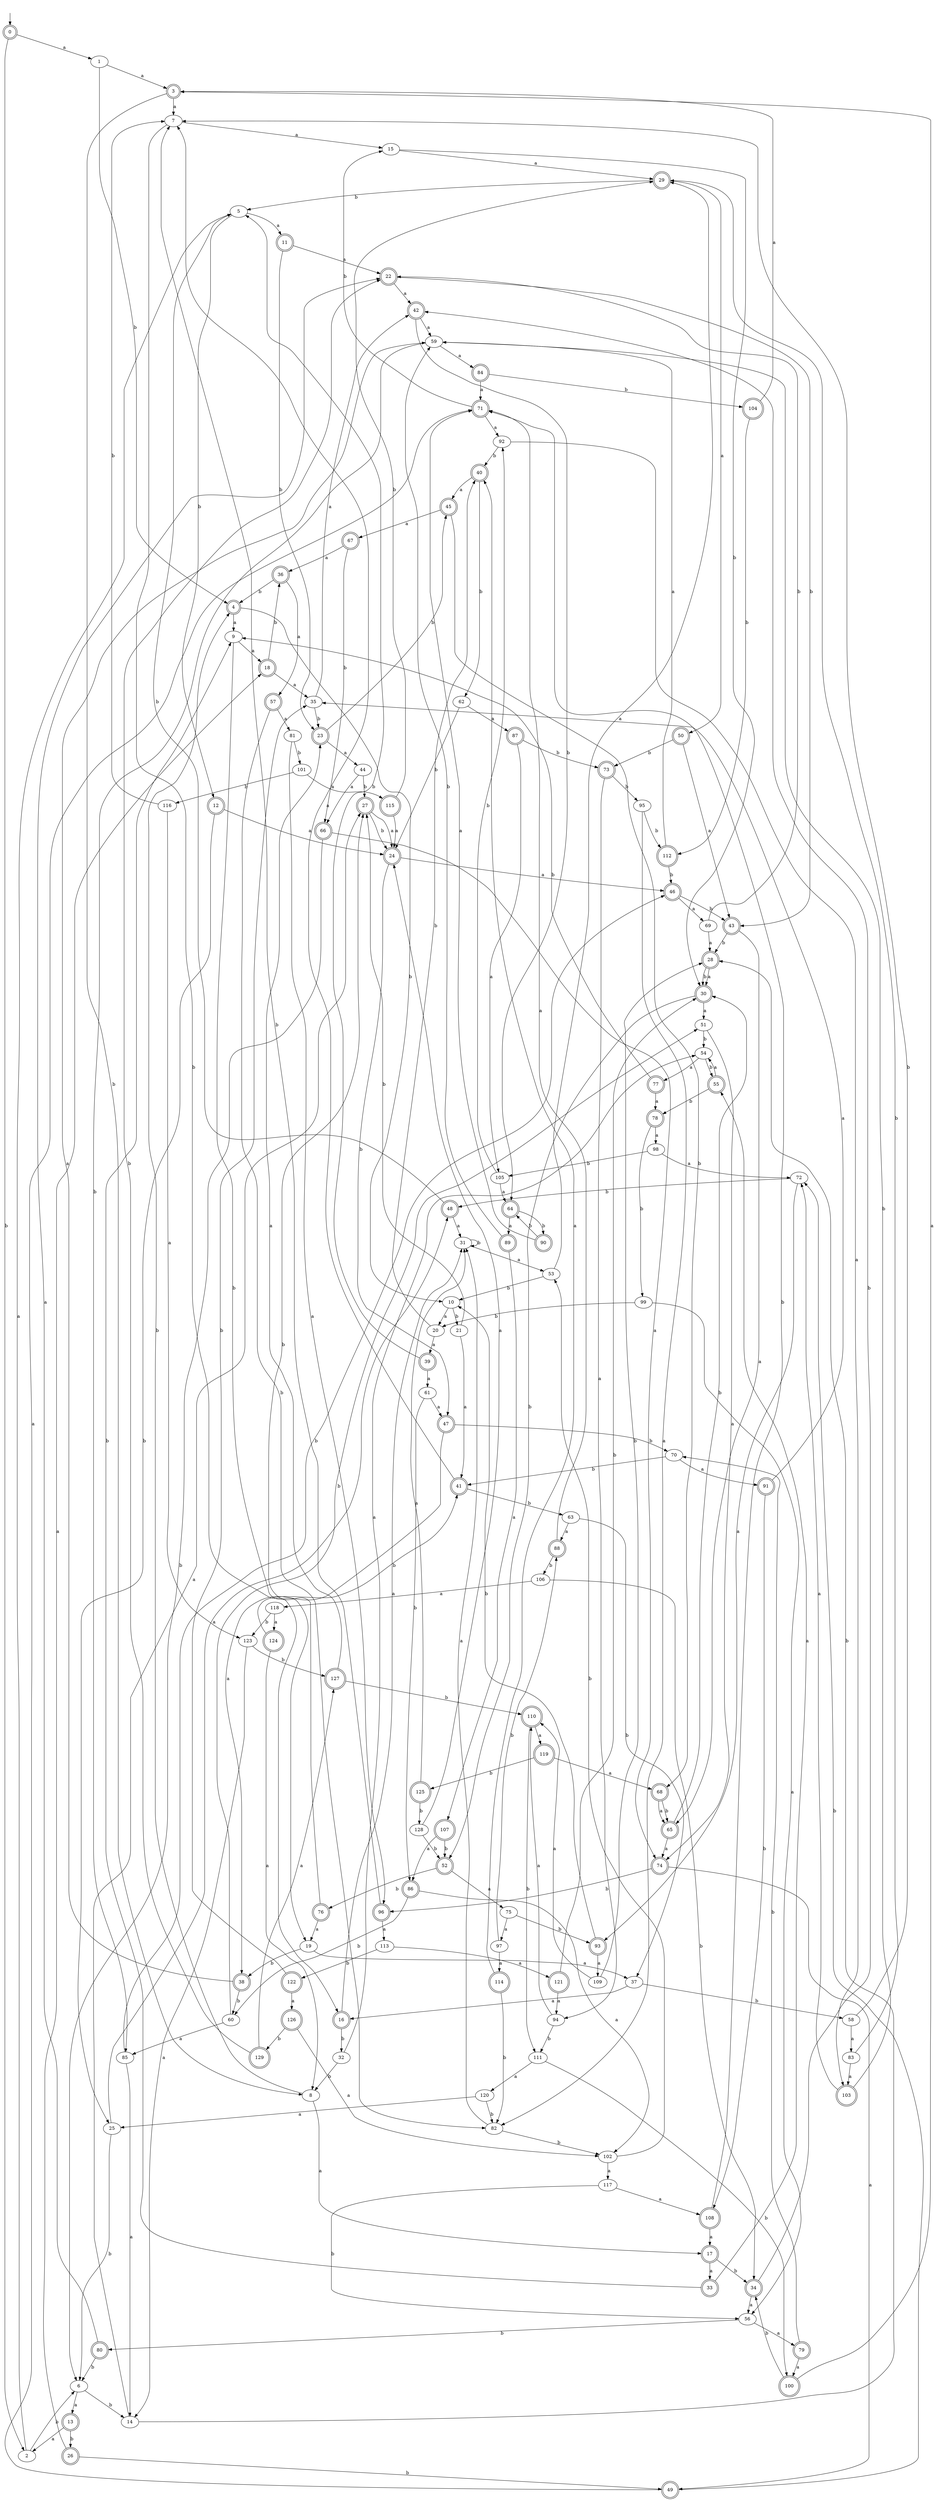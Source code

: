digraph RandomDFA {
  __start0 [label="", shape=none];
  __start0 -> 0 [label=""];
  0 [shape=circle] [shape=doublecircle]
  0 -> 1 [label="a"]
  0 -> 2 [label="b"]
  1
  1 -> 3 [label="a"]
  1 -> 4 [label="b"]
  2
  2 -> 5 [label="a"]
  2 -> 6 [label="b"]
  3 [shape=doublecircle]
  3 -> 7 [label="a"]
  3 -> 8 [label="b"]
  4 [shape=doublecircle]
  4 -> 9 [label="a"]
  4 -> 10 [label="b"]
  5
  5 -> 11 [label="a"]
  5 -> 12 [label="b"]
  6
  6 -> 13 [label="a"]
  6 -> 14 [label="b"]
  7
  7 -> 15 [label="a"]
  7 -> 16 [label="b"]
  8
  8 -> 17 [label="a"]
  8 -> 4 [label="b"]
  9
  9 -> 18 [label="a"]
  9 -> 19 [label="b"]
  10
  10 -> 20 [label="a"]
  10 -> 21 [label="b"]
  11 [shape=doublecircle]
  11 -> 22 [label="a"]
  11 -> 23 [label="b"]
  12 [shape=doublecircle]
  12 -> 24 [label="a"]
  12 -> 25 [label="b"]
  13 [shape=doublecircle]
  13 -> 2 [label="a"]
  13 -> 26 [label="b"]
  14
  14 -> 27 [label="a"]
  14 -> 28 [label="b"]
  15
  15 -> 29 [label="a"]
  15 -> 30 [label="b"]
  16 [shape=doublecircle]
  16 -> 31 [label="a"]
  16 -> 32 [label="b"]
  17 [shape=doublecircle]
  17 -> 33 [label="a"]
  17 -> 34 [label="b"]
  18 [shape=doublecircle]
  18 -> 35 [label="a"]
  18 -> 36 [label="b"]
  19
  19 -> 37 [label="a"]
  19 -> 38 [label="b"]
  20
  20 -> 39 [label="a"]
  20 -> 40 [label="b"]
  21
  21 -> 41 [label="a"]
  21 -> 27 [label="b"]
  22 [shape=doublecircle]
  22 -> 42 [label="a"]
  22 -> 43 [label="b"]
  23 [shape=doublecircle]
  23 -> 44 [label="a"]
  23 -> 45 [label="b"]
  24 [shape=doublecircle]
  24 -> 46 [label="a"]
  24 -> 47 [label="b"]
  25
  25 -> 48 [label="a"]
  25 -> 6 [label="b"]
  26 [shape=doublecircle]
  26 -> 18 [label="a"]
  26 -> 49 [label="b"]
  27 [shape=doublecircle]
  27 -> 24 [label="a"]
  27 -> 24 [label="b"]
  28 [shape=doublecircle]
  28 -> 30 [label="a"]
  28 -> 30 [label="b"]
  29 [shape=doublecircle]
  29 -> 50 [label="a"]
  29 -> 5 [label="b"]
  30 [shape=doublecircle]
  30 -> 51 [label="a"]
  30 -> 52 [label="b"]
  31
  31 -> 53 [label="a"]
  31 -> 31 [label="b"]
  32
  32 -> 54 [label="a"]
  32 -> 8 [label="b"]
  33 [shape=doublecircle]
  33 -> 55 [label="a"]
  33 -> 9 [label="b"]
  34 [shape=doublecircle]
  34 -> 56 [label="a"]
  34 -> 42 [label="b"]
  35
  35 -> 42 [label="a"]
  35 -> 23 [label="b"]
  36 [shape=doublecircle]
  36 -> 57 [label="a"]
  36 -> 4 [label="b"]
  37
  37 -> 16 [label="a"]
  37 -> 58 [label="b"]
  38 [shape=doublecircle]
  38 -> 59 [label="a"]
  38 -> 60 [label="b"]
  39 [shape=doublecircle]
  39 -> 61 [label="a"]
  39 -> 5 [label="b"]
  40 [shape=doublecircle]
  40 -> 45 [label="a"]
  40 -> 62 [label="b"]
  41 [shape=doublecircle]
  41 -> 7 [label="a"]
  41 -> 63 [label="b"]
  42 [shape=doublecircle]
  42 -> 59 [label="a"]
  42 -> 64 [label="b"]
  43 [shape=doublecircle]
  43 -> 65 [label="a"]
  43 -> 28 [label="b"]
  44
  44 -> 66 [label="a"]
  44 -> 27 [label="b"]
  45 [shape=doublecircle]
  45 -> 67 [label="a"]
  45 -> 68 [label="b"]
  46 [shape=doublecircle]
  46 -> 69 [label="a"]
  46 -> 43 [label="b"]
  47 [shape=doublecircle]
  47 -> 38 [label="a"]
  47 -> 70 [label="b"]
  48 [shape=doublecircle]
  48 -> 31 [label="a"]
  48 -> 5 [label="b"]
  49 [shape=doublecircle]
  49 -> 71 [label="a"]
  49 -> 72 [label="b"]
  50 [shape=doublecircle]
  50 -> 43 [label="a"]
  50 -> 73 [label="b"]
  51
  51 -> 74 [label="a"]
  51 -> 54 [label="b"]
  52 [shape=doublecircle]
  52 -> 75 [label="a"]
  52 -> 76 [label="b"]
  53
  53 -> 29 [label="a"]
  53 -> 10 [label="b"]
  54
  54 -> 77 [label="a"]
  54 -> 55 [label="b"]
  55 [shape=doublecircle]
  55 -> 54 [label="a"]
  55 -> 78 [label="b"]
  56
  56 -> 79 [label="a"]
  56 -> 80 [label="b"]
  57 [shape=doublecircle]
  57 -> 81 [label="a"]
  57 -> 82 [label="b"]
  58
  58 -> 83 [label="a"]
  58 -> 7 [label="b"]
  59
  59 -> 84 [label="a"]
  59 -> 85 [label="b"]
  60
  60 -> 85 [label="a"]
  60 -> 51 [label="b"]
  61
  61 -> 47 [label="a"]
  61 -> 86 [label="b"]
  62
  62 -> 87 [label="a"]
  62 -> 24 [label="b"]
  63
  63 -> 88 [label="a"]
  63 -> 37 [label="b"]
  64 [shape=doublecircle]
  64 -> 89 [label="a"]
  64 -> 90 [label="b"]
  65 [shape=doublecircle]
  65 -> 74 [label="a"]
  65 -> 30 [label="b"]
  66 [shape=doublecircle]
  66 -> 74 [label="a"]
  66 -> 6 [label="b"]
  67 [shape=doublecircle]
  67 -> 36 [label="a"]
  67 -> 66 [label="b"]
  68 [shape=doublecircle]
  68 -> 65 [label="a"]
  68 -> 65 [label="b"]
  69
  69 -> 28 [label="a"]
  69 -> 22 [label="b"]
  70
  70 -> 91 [label="a"]
  70 -> 41 [label="b"]
  71 [shape=doublecircle]
  71 -> 92 [label="a"]
  71 -> 15 [label="b"]
  72
  72 -> 93 [label="a"]
  72 -> 48 [label="b"]
  73 [shape=doublecircle]
  73 -> 94 [label="a"]
  73 -> 95 [label="b"]
  74 [shape=doublecircle]
  74 -> 49 [label="a"]
  74 -> 96 [label="b"]
  75
  75 -> 97 [label="a"]
  75 -> 93 [label="b"]
  76 [shape=doublecircle]
  76 -> 19 [label="a"]
  76 -> 27 [label="b"]
  77 [shape=doublecircle]
  77 -> 78 [label="a"]
  77 -> 9 [label="b"]
  78 [shape=doublecircle]
  78 -> 98 [label="a"]
  78 -> 99 [label="b"]
  79 [shape=doublecircle]
  79 -> 100 [label="a"]
  79 -> 70 [label="b"]
  80 [shape=doublecircle]
  80 -> 22 [label="a"]
  80 -> 6 [label="b"]
  81
  81 -> 96 [label="a"]
  81 -> 101 [label="b"]
  82
  82 -> 31 [label="a"]
  82 -> 102 [label="b"]
  83
  83 -> 103 [label="a"]
  83 -> 29 [label="b"]
  84 [shape=doublecircle]
  84 -> 71 [label="a"]
  84 -> 104 [label="b"]
  85
  85 -> 14 [label="a"]
  85 -> 46 [label="b"]
  86 [shape=doublecircle]
  86 -> 102 [label="a"]
  86 -> 60 [label="b"]
  87 [shape=doublecircle]
  87 -> 105 [label="a"]
  87 -> 73 [label="b"]
  88 [shape=doublecircle]
  88 -> 71 [label="a"]
  88 -> 106 [label="b"]
  89 [shape=doublecircle]
  89 -> 107 [label="a"]
  89 -> 59 [label="b"]
  90 [shape=doublecircle]
  90 -> 71 [label="a"]
  90 -> 64 [label="b"]
  91 [shape=doublecircle]
  91 -> 35 [label="a"]
  91 -> 108 [label="b"]
  92
  92 -> 103 [label="a"]
  92 -> 40 [label="b"]
  93 [shape=doublecircle]
  93 -> 109 [label="a"]
  93 -> 10 [label="b"]
  94
  94 -> 110 [label="a"]
  94 -> 111 [label="b"]
  95
  95 -> 82 [label="a"]
  95 -> 112 [label="b"]
  96 [shape=doublecircle]
  96 -> 113 [label="a"]
  96 -> 7 [label="b"]
  97
  97 -> 114 [label="a"]
  97 -> 88 [label="b"]
  98
  98 -> 72 [label="a"]
  98 -> 105 [label="b"]
  99
  99 -> 56 [label="a"]
  99 -> 20 [label="b"]
  100 [shape=doublecircle]
  100 -> 3 [label="a"]
  100 -> 34 [label="b"]
  101
  101 -> 115 [label="a"]
  101 -> 116 [label="b"]
  102
  102 -> 117 [label="a"]
  102 -> 53 [label="b"]
  103 [shape=doublecircle]
  103 -> 72 [label="a"]
  103 -> 59 [label="b"]
  104 [shape=doublecircle]
  104 -> 3 [label="a"]
  104 -> 112 [label="b"]
  105
  105 -> 64 [label="a"]
  105 -> 92 [label="b"]
  106
  106 -> 118 [label="a"]
  106 -> 34 [label="b"]
  107 [shape=doublecircle]
  107 -> 86 [label="a"]
  107 -> 52 [label="b"]
  108 [shape=doublecircle]
  108 -> 17 [label="a"]
  108 -> 71 [label="b"]
  109
  109 -> 110 [label="a"]
  109 -> 28 [label="b"]
  110 [shape=doublecircle]
  110 -> 119 [label="a"]
  110 -> 111 [label="b"]
  111
  111 -> 120 [label="a"]
  111 -> 100 [label="b"]
  112 [shape=doublecircle]
  112 -> 59 [label="a"]
  112 -> 46 [label="b"]
  113
  113 -> 121 [label="a"]
  113 -> 122 [label="b"]
  114 [shape=doublecircle]
  114 -> 40 [label="a"]
  114 -> 82 [label="b"]
  115 [shape=doublecircle]
  115 -> 24 [label="a"]
  115 -> 29 [label="b"]
  116
  116 -> 123 [label="a"]
  116 -> 7 [label="b"]
  117
  117 -> 108 [label="a"]
  117 -> 56 [label="b"]
  118
  118 -> 124 [label="a"]
  118 -> 123 [label="b"]
  119 [shape=doublecircle]
  119 -> 68 [label="a"]
  119 -> 125 [label="b"]
  120
  120 -> 25 [label="a"]
  120 -> 82 [label="b"]
  121 [shape=doublecircle]
  121 -> 94 [label="a"]
  121 -> 30 [label="b"]
  122 [shape=doublecircle]
  122 -> 126 [label="a"]
  122 -> 35 [label="b"]
  123
  123 -> 14 [label="a"]
  123 -> 127 [label="b"]
  124 [shape=doublecircle]
  124 -> 8 [label="a"]
  124 -> 41 [label="b"]
  125 [shape=doublecircle]
  125 -> 31 [label="a"]
  125 -> 128 [label="b"]
  126 [shape=doublecircle]
  126 -> 102 [label="a"]
  126 -> 129 [label="b"]
  127 [shape=doublecircle]
  127 -> 23 [label="a"]
  127 -> 110 [label="b"]
  128
  128 -> 24 [label="a"]
  128 -> 52 [label="b"]
  129 [shape=doublecircle]
  129 -> 127 [label="a"]
  129 -> 22 [label="b"]
}
